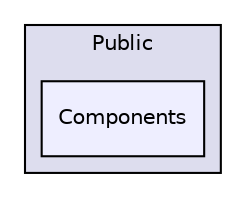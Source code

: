 digraph "Components" {
  compound=true
  node [ fontsize="10", fontname="Helvetica"];
  edge [ labelfontsize="10", labelfontname="Helvetica"];
  subgraph clusterdir_6afef73b746a448c54f3241966cf63e7 {
    graph [ bgcolor="#ddddee", pencolor="black", label="Public" fontname="Helvetica", fontsize="10", URL="dir_6afef73b746a448c54f3241966cf63e7.html"]
  dir_c9dc2eb59133016cdbc4c5bec8e849fc [shape=box, label="Components", style="filled", fillcolor="#eeeeff", pencolor="black", URL="dir_c9dc2eb59133016cdbc4c5bec8e849fc.html"];
  }
}
